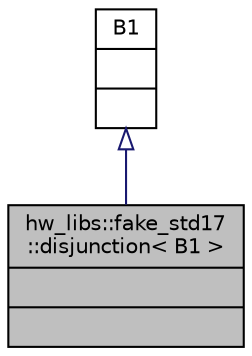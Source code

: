 digraph "hw_libs::fake_std17::disjunction&lt; B1 &gt;"
{
 // INTERACTIVE_SVG=YES
  edge [fontname="Helvetica",fontsize="10",labelfontname="Helvetica",labelfontsize="10"];
  node [fontname="Helvetica",fontsize="10",shape=record];
  Node2 [label="{hw_libs::fake_std17\l::disjunction\< B1 \>\n||}",height=0.2,width=0.4,color="black", fillcolor="grey75", style="filled", fontcolor="black"];
  Node3 -> Node2 [dir="back",color="midnightblue",fontsize="10",style="solid",arrowtail="onormal",fontname="Helvetica"];
  Node3 [label="{B1\n||}",height=0.2,width=0.4,color="black", fillcolor="white", style="filled",URL="$class_b1.html"];
}
